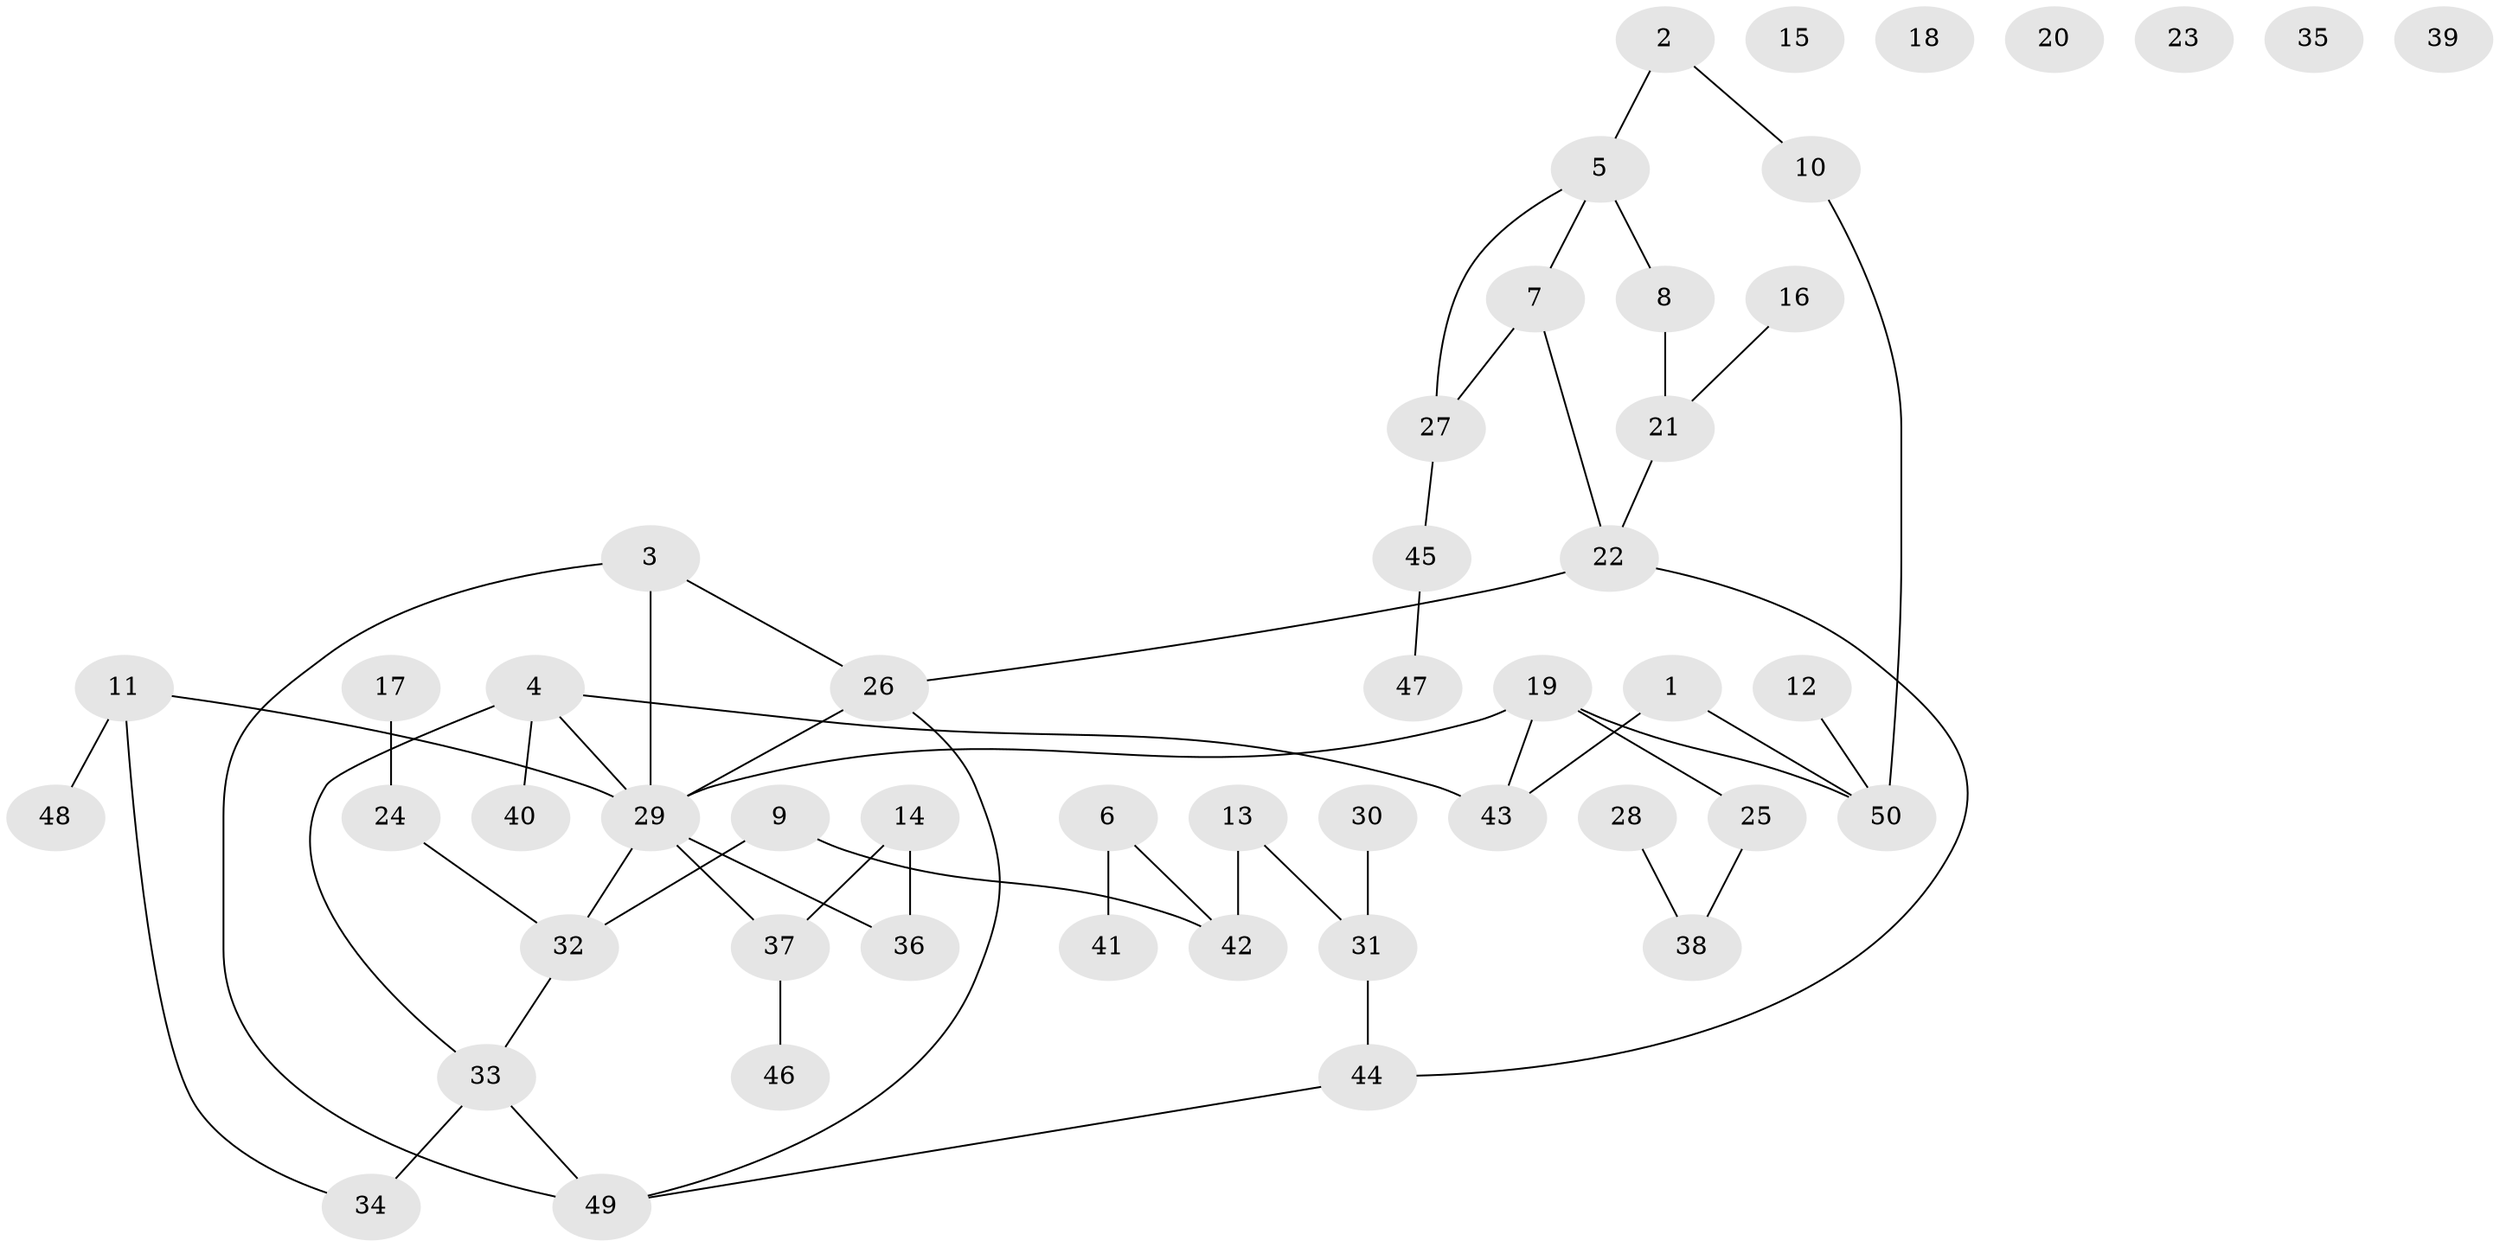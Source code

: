 // Generated by graph-tools (version 1.1) at 2025/49/03/09/25 03:49:08]
// undirected, 50 vertices, 56 edges
graph export_dot {
graph [start="1"]
  node [color=gray90,style=filled];
  1;
  2;
  3;
  4;
  5;
  6;
  7;
  8;
  9;
  10;
  11;
  12;
  13;
  14;
  15;
  16;
  17;
  18;
  19;
  20;
  21;
  22;
  23;
  24;
  25;
  26;
  27;
  28;
  29;
  30;
  31;
  32;
  33;
  34;
  35;
  36;
  37;
  38;
  39;
  40;
  41;
  42;
  43;
  44;
  45;
  46;
  47;
  48;
  49;
  50;
  1 -- 43;
  1 -- 50;
  2 -- 5;
  2 -- 10;
  3 -- 26;
  3 -- 29;
  3 -- 49;
  4 -- 29;
  4 -- 33;
  4 -- 40;
  4 -- 43;
  5 -- 7;
  5 -- 8;
  5 -- 27;
  6 -- 41;
  6 -- 42;
  7 -- 22;
  7 -- 27;
  8 -- 21;
  9 -- 32;
  9 -- 42;
  10 -- 50;
  11 -- 29;
  11 -- 34;
  11 -- 48;
  12 -- 50;
  13 -- 31;
  13 -- 42;
  14 -- 36;
  14 -- 37;
  16 -- 21;
  17 -- 24;
  19 -- 25;
  19 -- 29;
  19 -- 43;
  19 -- 50;
  21 -- 22;
  22 -- 26;
  22 -- 44;
  24 -- 32;
  25 -- 38;
  26 -- 29;
  26 -- 49;
  27 -- 45;
  28 -- 38;
  29 -- 32;
  29 -- 36;
  29 -- 37;
  30 -- 31;
  31 -- 44;
  32 -- 33;
  33 -- 34;
  33 -- 49;
  37 -- 46;
  44 -- 49;
  45 -- 47;
}
